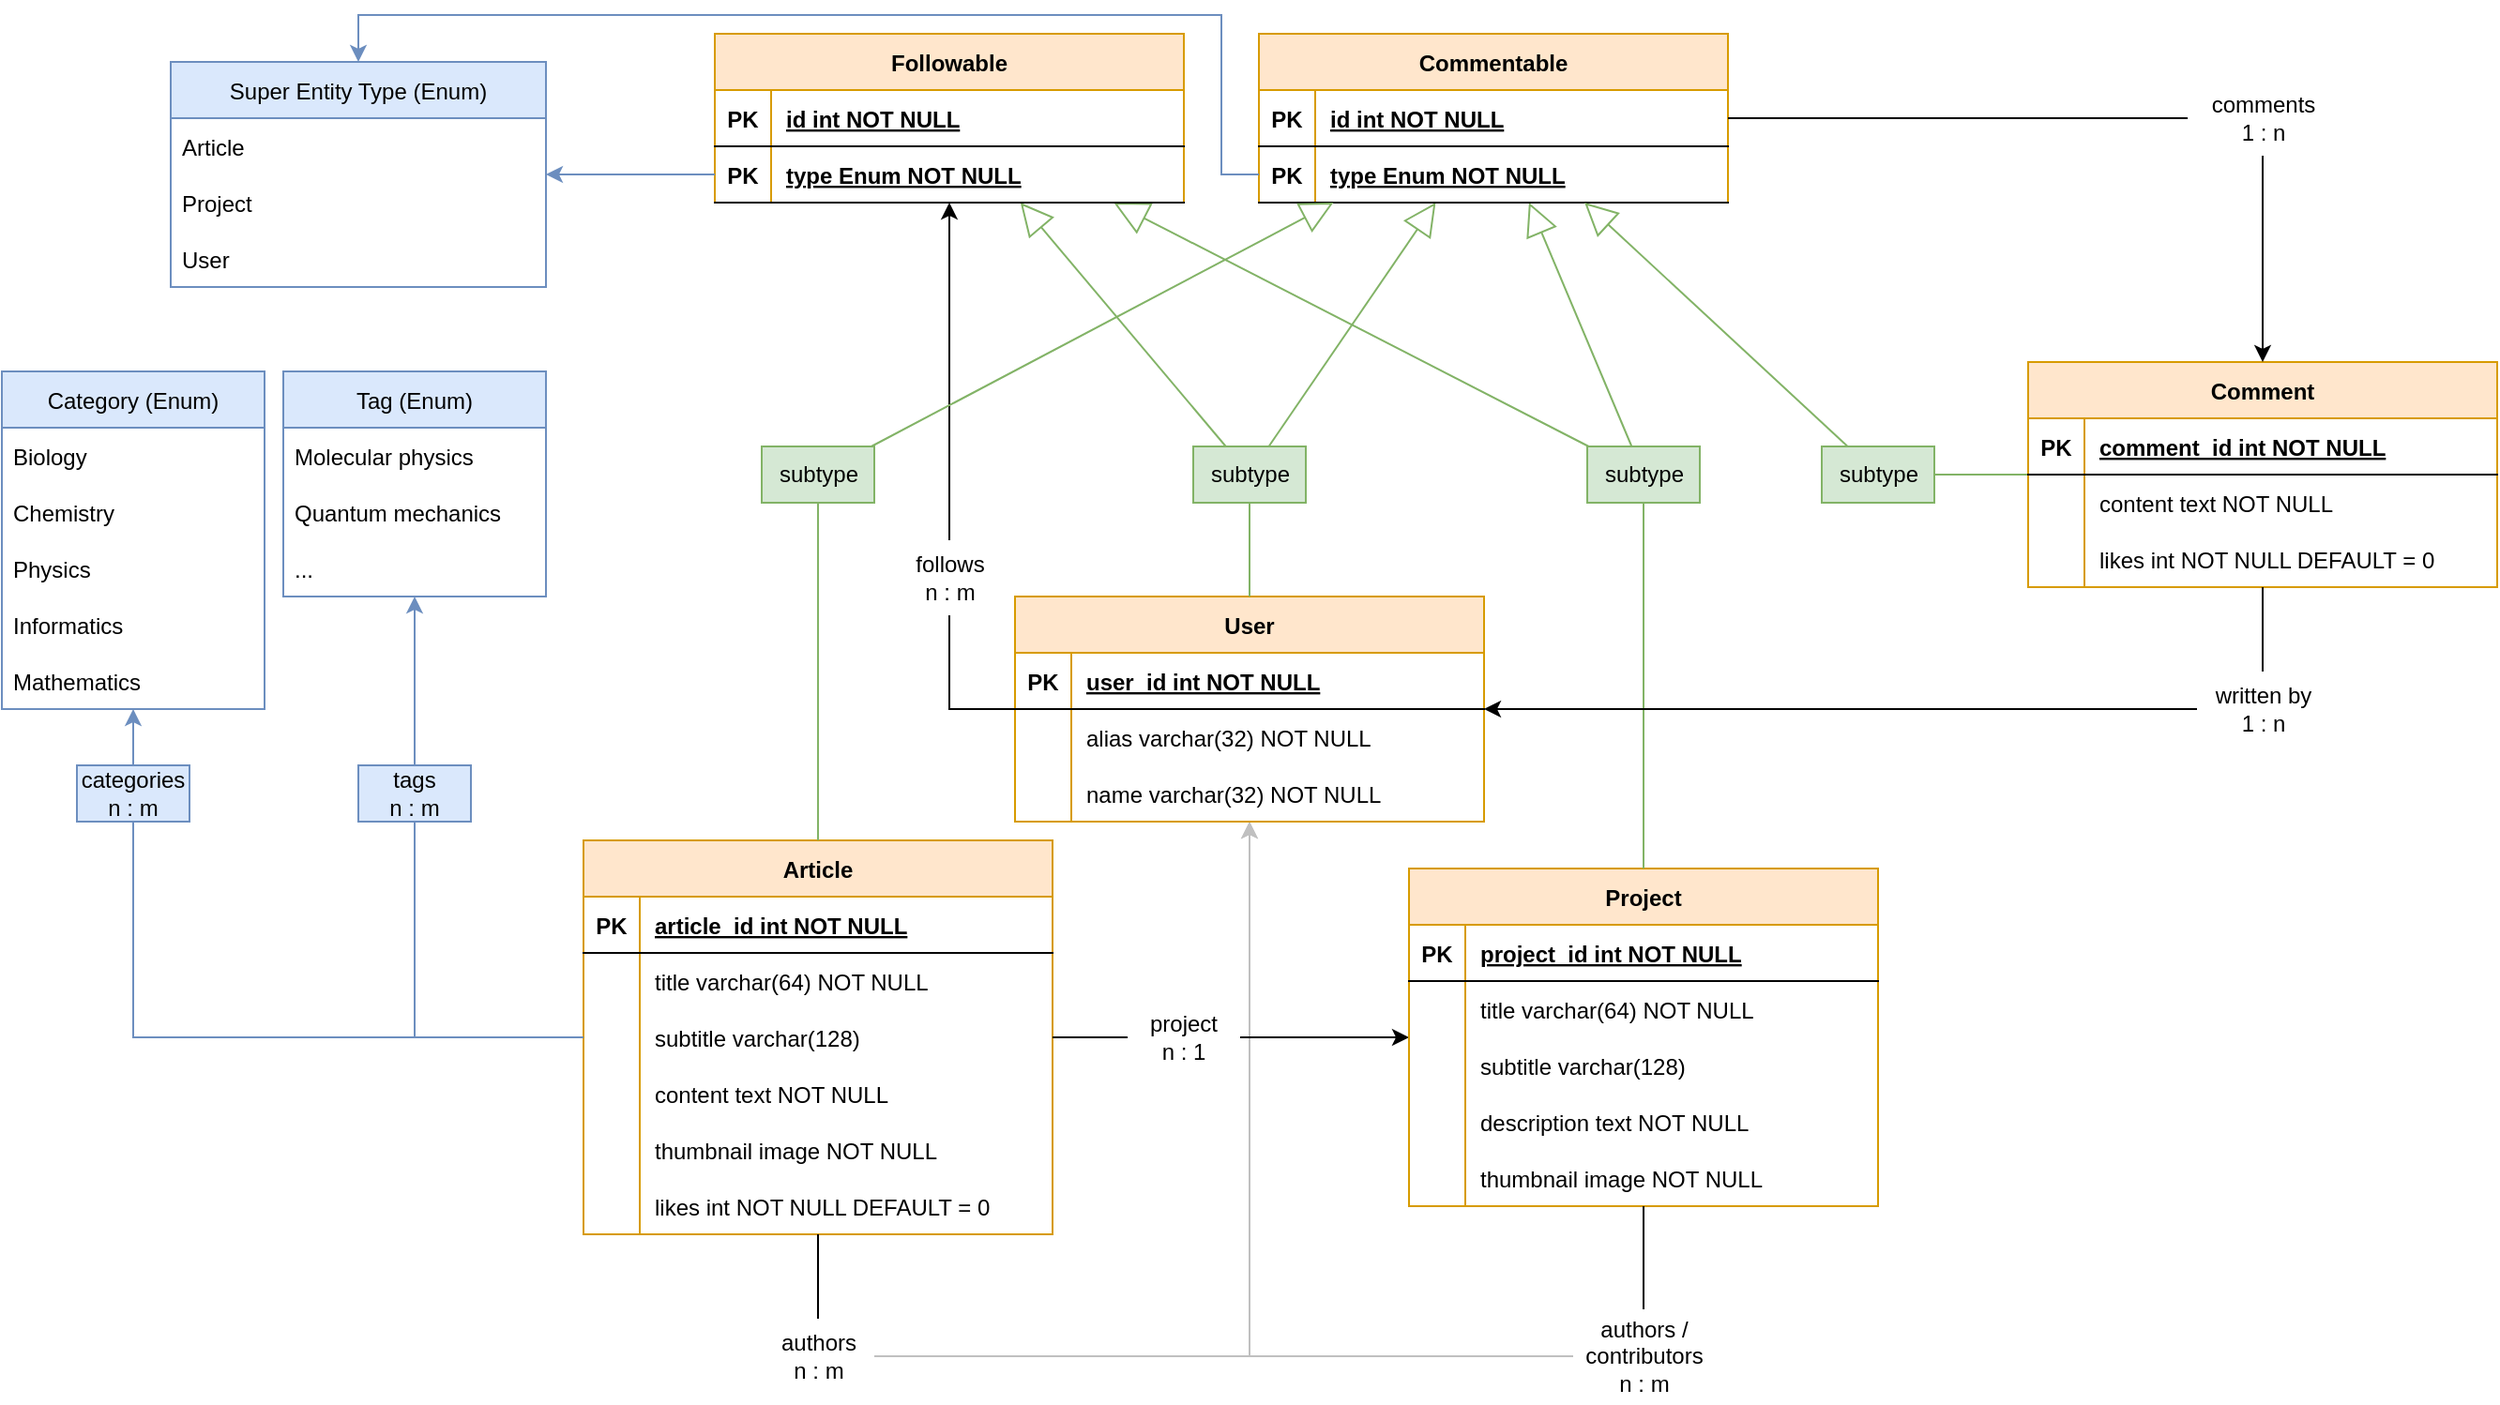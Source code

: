 <mxfile version="20.5.1" type="github">
  <diagram id="R2lEEEUBdFMjLlhIrx00" name="Page-1">
    <mxGraphModel dx="1221" dy="599" grid="1" gridSize="10" guides="1" tooltips="1" connect="1" arrows="1" fold="1" page="1" pageScale="1" pageWidth="1654" pageHeight="1169" math="0" shadow="0" extFonts="Permanent Marker^https://fonts.googleapis.com/css?family=Permanent+Marker">
      <root>
        <mxCell id="0" />
        <mxCell id="1" parent="0" />
        <mxCell id="8FNHzAye3LQpPJFX21VE-27" style="edgeStyle=orthogonalEdgeStyle;rounded=0;orthogonalLoop=1;jettySize=auto;html=1;startArrow=none;endArrow=classic;endFill=1;fillColor=#eeeeee;strokeColor=#C0C0C0;" parent="1" source="8FNHzAye3LQpPJFX21VE-28" target="C-vyLk0tnHw3VtMMgP7b-2" edge="1">
          <mxGeometry relative="1" as="geometry" />
        </mxCell>
        <mxCell id="8FNHzAye3LQpPJFX21VE-65" style="edgeStyle=orthogonalEdgeStyle;rounded=0;orthogonalLoop=1;jettySize=auto;html=1;endArrow=classic;endFill=1;startArrow=none;fillColor=#eeeeee;strokeColor=#C0C0C0;" parent="1" source="8FNHzAye3LQpPJFX21VE-66" target="C-vyLk0tnHw3VtMMgP7b-2" edge="1">
          <mxGeometry relative="1" as="geometry" />
        </mxCell>
        <mxCell id="FkjGuAT3kqm5FjQeIQnA-38" style="edgeStyle=orthogonalEdgeStyle;rounded=0;orthogonalLoop=1;jettySize=auto;html=1;endArrow=classic;endFill=1;endSize=6;startArrow=none;" edge="1" parent="1" source="FkjGuAT3kqm5FjQeIQnA-39" target="FkjGuAT3kqm5FjQeIQnA-25">
          <mxGeometry relative="1" as="geometry">
            <Array as="points" />
          </mxGeometry>
        </mxCell>
        <mxCell id="C-vyLk0tnHw3VtMMgP7b-2" value="User" style="shape=table;startSize=30;container=1;collapsible=1;childLayout=tableLayout;fixedRows=1;rowLines=0;fontStyle=1;align=center;resizeLast=1;fillColor=#ffe6cc;strokeColor=#d79b00;" parent="1" vertex="1">
          <mxGeometry x="630" y="320" width="250" height="120" as="geometry" />
        </mxCell>
        <mxCell id="C-vyLk0tnHw3VtMMgP7b-3" value="" style="shape=partialRectangle;collapsible=0;dropTarget=0;pointerEvents=0;fillColor=none;points=[[0,0.5],[1,0.5]];portConstraint=eastwest;top=0;left=0;right=0;bottom=1;" parent="C-vyLk0tnHw3VtMMgP7b-2" vertex="1">
          <mxGeometry y="30" width="250" height="30" as="geometry" />
        </mxCell>
        <mxCell id="C-vyLk0tnHw3VtMMgP7b-4" value="PK" style="shape=partialRectangle;overflow=hidden;connectable=0;fillColor=none;top=0;left=0;bottom=0;right=0;fontStyle=1;" parent="C-vyLk0tnHw3VtMMgP7b-3" vertex="1">
          <mxGeometry width="30" height="30" as="geometry">
            <mxRectangle width="30" height="30" as="alternateBounds" />
          </mxGeometry>
        </mxCell>
        <mxCell id="C-vyLk0tnHw3VtMMgP7b-5" value="user_id int NOT NULL " style="shape=partialRectangle;overflow=hidden;connectable=0;fillColor=none;top=0;left=0;bottom=0;right=0;align=left;spacingLeft=6;fontStyle=5;" parent="C-vyLk0tnHw3VtMMgP7b-3" vertex="1">
          <mxGeometry x="30" width="220" height="30" as="geometry">
            <mxRectangle width="220" height="30" as="alternateBounds" />
          </mxGeometry>
        </mxCell>
        <mxCell id="C-vyLk0tnHw3VtMMgP7b-6" value="" style="shape=partialRectangle;collapsible=0;dropTarget=0;pointerEvents=0;fillColor=none;points=[[0,0.5],[1,0.5]];portConstraint=eastwest;top=0;left=0;right=0;bottom=0;" parent="C-vyLk0tnHw3VtMMgP7b-2" vertex="1">
          <mxGeometry y="60" width="250" height="30" as="geometry" />
        </mxCell>
        <mxCell id="C-vyLk0tnHw3VtMMgP7b-7" value="" style="shape=partialRectangle;overflow=hidden;connectable=0;fillColor=none;top=0;left=0;bottom=0;right=0;" parent="C-vyLk0tnHw3VtMMgP7b-6" vertex="1">
          <mxGeometry width="30" height="30" as="geometry">
            <mxRectangle width="30" height="30" as="alternateBounds" />
          </mxGeometry>
        </mxCell>
        <mxCell id="C-vyLk0tnHw3VtMMgP7b-8" value="alias varchar(32) NOT NULL" style="shape=partialRectangle;overflow=hidden;connectable=0;fillColor=none;top=0;left=0;bottom=0;right=0;align=left;spacingLeft=6;" parent="C-vyLk0tnHw3VtMMgP7b-6" vertex="1">
          <mxGeometry x="30" width="220" height="30" as="geometry">
            <mxRectangle width="220" height="30" as="alternateBounds" />
          </mxGeometry>
        </mxCell>
        <mxCell id="C-vyLk0tnHw3VtMMgP7b-9" value="" style="shape=partialRectangle;collapsible=0;dropTarget=0;pointerEvents=0;fillColor=none;points=[[0,0.5],[1,0.5]];portConstraint=eastwest;top=0;left=0;right=0;bottom=0;" parent="C-vyLk0tnHw3VtMMgP7b-2" vertex="1">
          <mxGeometry y="90" width="250" height="30" as="geometry" />
        </mxCell>
        <mxCell id="C-vyLk0tnHw3VtMMgP7b-10" value="" style="shape=partialRectangle;overflow=hidden;connectable=0;fillColor=none;top=0;left=0;bottom=0;right=0;" parent="C-vyLk0tnHw3VtMMgP7b-9" vertex="1">
          <mxGeometry width="30" height="30" as="geometry">
            <mxRectangle width="30" height="30" as="alternateBounds" />
          </mxGeometry>
        </mxCell>
        <mxCell id="C-vyLk0tnHw3VtMMgP7b-11" value="name varchar(32) NOT NULL" style="shape=partialRectangle;overflow=hidden;connectable=0;fillColor=none;top=0;left=0;bottom=0;right=0;align=left;spacingLeft=6;" parent="C-vyLk0tnHw3VtMMgP7b-9" vertex="1">
          <mxGeometry x="30" width="220" height="30" as="geometry">
            <mxRectangle width="220" height="30" as="alternateBounds" />
          </mxGeometry>
        </mxCell>
        <mxCell id="8FNHzAye3LQpPJFX21VE-36" style="edgeStyle=orthogonalEdgeStyle;rounded=0;orthogonalLoop=1;jettySize=auto;html=1;endArrow=classic;endFill=1;startArrow=none;fillColor=#dae8fc;strokeColor=#6c8ebf;" parent="1" source="8FNHzAye3LQpPJFX21VE-37" target="8FNHzAye3LQpPJFX21VE-30" edge="1">
          <mxGeometry relative="1" as="geometry" />
        </mxCell>
        <mxCell id="8FNHzAye3LQpPJFX21VE-43" style="edgeStyle=orthogonalEdgeStyle;rounded=0;orthogonalLoop=1;jettySize=auto;html=1;endArrow=classic;endFill=1;startArrow=none;fillColor=#dae8fc;strokeColor=#6c8ebf;" parent="1" source="8FNHzAye3LQpPJFX21VE-44" target="8FNHzAye3LQpPJFX21VE-39" edge="1">
          <mxGeometry relative="1" as="geometry" />
        </mxCell>
        <mxCell id="8FNHzAye3LQpPJFX21VE-69" style="edgeStyle=orthogonalEdgeStyle;rounded=0;orthogonalLoop=1;jettySize=auto;html=1;endArrow=classic;endFill=1;startArrow=none;" parent="1" source="8FNHzAye3LQpPJFX21VE-70" target="8FNHzAye3LQpPJFX21VE-49" edge="1">
          <mxGeometry relative="1" as="geometry" />
        </mxCell>
        <mxCell id="8FNHzAye3LQpPJFX21VE-120" style="rounded=0;orthogonalLoop=1;jettySize=auto;html=1;endArrow=block;endFill=0;startArrow=none;endSize=15;fillColor=#d5e8d4;strokeColor=#82b366;" parent="1" source="FkjGuAT3kqm5FjQeIQnA-4" target="8FNHzAye3LQpPJFX21VE-101" edge="1">
          <mxGeometry relative="1" as="geometry" />
        </mxCell>
        <mxCell id="FkjGuAT3kqm5FjQeIQnA-1" style="edgeStyle=orthogonalEdgeStyle;rounded=0;orthogonalLoop=1;jettySize=auto;html=1;endArrow=none;endFill=0;fillColor=#dae8fc;strokeColor=#6c8ebf;" edge="1" parent="1" source="C-vyLk0tnHw3VtMMgP7b-23" target="8FNHzAye3LQpPJFX21VE-44">
          <mxGeometry relative="1" as="geometry" />
        </mxCell>
        <mxCell id="C-vyLk0tnHw3VtMMgP7b-23" value="Article" style="shape=table;startSize=30;container=1;collapsible=1;childLayout=tableLayout;fixedRows=1;rowLines=0;fontStyle=1;align=center;resizeLast=1;fillColor=#ffe6cc;strokeColor=#d79b00;" parent="1" vertex="1">
          <mxGeometry x="400" y="450" width="250" height="210" as="geometry" />
        </mxCell>
        <mxCell id="C-vyLk0tnHw3VtMMgP7b-24" value="" style="shape=partialRectangle;collapsible=0;dropTarget=0;pointerEvents=0;fillColor=none;points=[[0,0.5],[1,0.5]];portConstraint=eastwest;top=0;left=0;right=0;bottom=1;" parent="C-vyLk0tnHw3VtMMgP7b-23" vertex="1">
          <mxGeometry y="30" width="250" height="30" as="geometry" />
        </mxCell>
        <mxCell id="C-vyLk0tnHw3VtMMgP7b-25" value="PK" style="shape=partialRectangle;overflow=hidden;connectable=0;fillColor=none;top=0;left=0;bottom=0;right=0;fontStyle=1;" parent="C-vyLk0tnHw3VtMMgP7b-24" vertex="1">
          <mxGeometry width="30" height="30" as="geometry">
            <mxRectangle width="30" height="30" as="alternateBounds" />
          </mxGeometry>
        </mxCell>
        <mxCell id="C-vyLk0tnHw3VtMMgP7b-26" value="article_id int NOT NULL" style="shape=partialRectangle;overflow=hidden;connectable=0;fillColor=none;top=0;left=0;bottom=0;right=0;align=left;spacingLeft=6;fontStyle=5;" parent="C-vyLk0tnHw3VtMMgP7b-24" vertex="1">
          <mxGeometry x="30" width="220" height="30" as="geometry">
            <mxRectangle width="220" height="30" as="alternateBounds" />
          </mxGeometry>
        </mxCell>
        <mxCell id="C-vyLk0tnHw3VtMMgP7b-27" value="" style="shape=partialRectangle;collapsible=0;dropTarget=0;pointerEvents=0;fillColor=none;points=[[0,0.5],[1,0.5]];portConstraint=eastwest;top=0;left=0;right=0;bottom=0;" parent="C-vyLk0tnHw3VtMMgP7b-23" vertex="1">
          <mxGeometry y="60" width="250" height="30" as="geometry" />
        </mxCell>
        <mxCell id="C-vyLk0tnHw3VtMMgP7b-28" value="" style="shape=partialRectangle;overflow=hidden;connectable=0;fillColor=none;top=0;left=0;bottom=0;right=0;" parent="C-vyLk0tnHw3VtMMgP7b-27" vertex="1">
          <mxGeometry width="30" height="30" as="geometry">
            <mxRectangle width="30" height="30" as="alternateBounds" />
          </mxGeometry>
        </mxCell>
        <mxCell id="C-vyLk0tnHw3VtMMgP7b-29" value="title varchar(64) NOT NULL" style="shape=partialRectangle;overflow=hidden;connectable=0;fillColor=none;top=0;left=0;bottom=0;right=0;align=left;spacingLeft=6;" parent="C-vyLk0tnHw3VtMMgP7b-27" vertex="1">
          <mxGeometry x="30" width="220" height="30" as="geometry">
            <mxRectangle width="220" height="30" as="alternateBounds" />
          </mxGeometry>
        </mxCell>
        <mxCell id="8FNHzAye3LQpPJFX21VE-15" style="shape=partialRectangle;collapsible=0;dropTarget=0;pointerEvents=0;fillColor=none;points=[[0,0.5],[1,0.5]];portConstraint=eastwest;top=0;left=0;right=0;bottom=0;" parent="C-vyLk0tnHw3VtMMgP7b-23" vertex="1">
          <mxGeometry y="90" width="250" height="30" as="geometry" />
        </mxCell>
        <mxCell id="8FNHzAye3LQpPJFX21VE-16" style="shape=partialRectangle;overflow=hidden;connectable=0;fillColor=none;top=0;left=0;bottom=0;right=0;" parent="8FNHzAye3LQpPJFX21VE-15" vertex="1">
          <mxGeometry width="30" height="30" as="geometry">
            <mxRectangle width="30" height="30" as="alternateBounds" />
          </mxGeometry>
        </mxCell>
        <mxCell id="8FNHzAye3LQpPJFX21VE-17" value="subtitle varchar(128)" style="shape=partialRectangle;overflow=hidden;connectable=0;fillColor=none;top=0;left=0;bottom=0;right=0;align=left;spacingLeft=6;" parent="8FNHzAye3LQpPJFX21VE-15" vertex="1">
          <mxGeometry x="30" width="220" height="30" as="geometry">
            <mxRectangle width="220" height="30" as="alternateBounds" />
          </mxGeometry>
        </mxCell>
        <mxCell id="8FNHzAye3LQpPJFX21VE-18" style="shape=partialRectangle;collapsible=0;dropTarget=0;pointerEvents=0;fillColor=none;points=[[0,0.5],[1,0.5]];portConstraint=eastwest;top=0;left=0;right=0;bottom=0;" parent="C-vyLk0tnHw3VtMMgP7b-23" vertex="1">
          <mxGeometry y="120" width="250" height="30" as="geometry" />
        </mxCell>
        <mxCell id="8FNHzAye3LQpPJFX21VE-19" style="shape=partialRectangle;overflow=hidden;connectable=0;fillColor=none;top=0;left=0;bottom=0;right=0;" parent="8FNHzAye3LQpPJFX21VE-18" vertex="1">
          <mxGeometry width="30" height="30" as="geometry">
            <mxRectangle width="30" height="30" as="alternateBounds" />
          </mxGeometry>
        </mxCell>
        <mxCell id="8FNHzAye3LQpPJFX21VE-20" value="content text NOT NULL" style="shape=partialRectangle;overflow=hidden;connectable=0;fillColor=none;top=0;left=0;bottom=0;right=0;align=left;spacingLeft=6;" parent="8FNHzAye3LQpPJFX21VE-18" vertex="1">
          <mxGeometry x="30" width="220" height="30" as="geometry">
            <mxRectangle width="220" height="30" as="alternateBounds" />
          </mxGeometry>
        </mxCell>
        <mxCell id="8FNHzAye3LQpPJFX21VE-24" style="shape=partialRectangle;collapsible=0;dropTarget=0;pointerEvents=0;fillColor=none;points=[[0,0.5],[1,0.5]];portConstraint=eastwest;top=0;left=0;right=0;bottom=0;" parent="C-vyLk0tnHw3VtMMgP7b-23" vertex="1">
          <mxGeometry y="150" width="250" height="30" as="geometry" />
        </mxCell>
        <mxCell id="8FNHzAye3LQpPJFX21VE-25" style="shape=partialRectangle;overflow=hidden;connectable=0;fillColor=none;top=0;left=0;bottom=0;right=0;" parent="8FNHzAye3LQpPJFX21VE-24" vertex="1">
          <mxGeometry width="30" height="30" as="geometry">
            <mxRectangle width="30" height="30" as="alternateBounds" />
          </mxGeometry>
        </mxCell>
        <mxCell id="8FNHzAye3LQpPJFX21VE-26" value="thumbnail image NOT NULL" style="shape=partialRectangle;overflow=hidden;connectable=0;fillColor=none;top=0;left=0;bottom=0;right=0;align=left;spacingLeft=6;" parent="8FNHzAye3LQpPJFX21VE-24" vertex="1">
          <mxGeometry x="30" width="220" height="30" as="geometry">
            <mxRectangle width="220" height="30" as="alternateBounds" />
          </mxGeometry>
        </mxCell>
        <mxCell id="8FNHzAye3LQpPJFX21VE-93" style="shape=partialRectangle;collapsible=0;dropTarget=0;pointerEvents=0;fillColor=none;points=[[0,0.5],[1,0.5]];portConstraint=eastwest;top=0;left=0;right=0;bottom=0;" parent="C-vyLk0tnHw3VtMMgP7b-23" vertex="1">
          <mxGeometry y="180" width="250" height="30" as="geometry" />
        </mxCell>
        <mxCell id="8FNHzAye3LQpPJFX21VE-94" style="shape=partialRectangle;overflow=hidden;connectable=0;fillColor=none;top=0;left=0;bottom=0;right=0;" parent="8FNHzAye3LQpPJFX21VE-93" vertex="1">
          <mxGeometry width="30" height="30" as="geometry">
            <mxRectangle width="30" height="30" as="alternateBounds" />
          </mxGeometry>
        </mxCell>
        <mxCell id="8FNHzAye3LQpPJFX21VE-95" value="likes int NOT NULL DEFAULT = 0" style="shape=partialRectangle;overflow=hidden;connectable=0;fillColor=none;top=0;left=0;bottom=0;right=0;align=left;spacingLeft=6;" parent="8FNHzAye3LQpPJFX21VE-93" vertex="1">
          <mxGeometry x="30" width="220" height="30" as="geometry">
            <mxRectangle width="220" height="30" as="alternateBounds" />
          </mxGeometry>
        </mxCell>
        <mxCell id="8FNHzAye3LQpPJFX21VE-28" value="&lt;div&gt;authors&lt;br&gt;&lt;/div&gt;&lt;div&gt;n : m&lt;/div&gt;" style="text;html=1;align=center;verticalAlign=middle;resizable=0;points=[];autosize=1;strokeColor=none;fillColor=none;" parent="1" vertex="1">
          <mxGeometry x="495" y="705" width="60" height="40" as="geometry" />
        </mxCell>
        <mxCell id="8FNHzAye3LQpPJFX21VE-29" value="" style="edgeStyle=orthogonalEdgeStyle;rounded=0;orthogonalLoop=1;jettySize=auto;html=1;endArrow=none;" parent="1" source="C-vyLk0tnHw3VtMMgP7b-23" target="8FNHzAye3LQpPJFX21VE-28" edge="1">
          <mxGeometry relative="1" as="geometry">
            <mxPoint x="290" y="130" as="sourcePoint" />
            <mxPoint x="450" y="130" as="targetPoint" />
          </mxGeometry>
        </mxCell>
        <mxCell id="8FNHzAye3LQpPJFX21VE-30" value="Category (Enum)" style="swimlane;fontStyle=0;childLayout=stackLayout;horizontal=1;startSize=30;horizontalStack=0;resizeParent=1;resizeParentMax=0;resizeLast=0;collapsible=1;marginBottom=0;fillColor=#dae8fc;strokeColor=#6c8ebf;" parent="1" vertex="1">
          <mxGeometry x="90" y="200" width="140" height="180" as="geometry" />
        </mxCell>
        <mxCell id="8FNHzAye3LQpPJFX21VE-31" value="Biology" style="text;strokeColor=none;fillColor=none;align=left;verticalAlign=middle;spacingLeft=4;spacingRight=4;overflow=hidden;points=[[0,0.5],[1,0.5]];portConstraint=eastwest;rotatable=0;" parent="8FNHzAye3LQpPJFX21VE-30" vertex="1">
          <mxGeometry y="30" width="140" height="30" as="geometry" />
        </mxCell>
        <mxCell id="8FNHzAye3LQpPJFX21VE-32" value="Chemistry" style="text;strokeColor=none;fillColor=none;align=left;verticalAlign=middle;spacingLeft=4;spacingRight=4;overflow=hidden;points=[[0,0.5],[1,0.5]];portConstraint=eastwest;rotatable=0;" parent="8FNHzAye3LQpPJFX21VE-30" vertex="1">
          <mxGeometry y="60" width="140" height="30" as="geometry" />
        </mxCell>
        <mxCell id="8FNHzAye3LQpPJFX21VE-33" value="Physics" style="text;strokeColor=none;fillColor=none;align=left;verticalAlign=middle;spacingLeft=4;spacingRight=4;overflow=hidden;points=[[0,0.5],[1,0.5]];portConstraint=eastwest;rotatable=0;" parent="8FNHzAye3LQpPJFX21VE-30" vertex="1">
          <mxGeometry y="90" width="140" height="30" as="geometry" />
        </mxCell>
        <mxCell id="8FNHzAye3LQpPJFX21VE-34" value="Informatics" style="text;strokeColor=none;fillColor=none;align=left;verticalAlign=middle;spacingLeft=4;spacingRight=4;overflow=hidden;points=[[0,0.5],[1,0.5]];portConstraint=eastwest;rotatable=0;" parent="8FNHzAye3LQpPJFX21VE-30" vertex="1">
          <mxGeometry y="120" width="140" height="30" as="geometry" />
        </mxCell>
        <mxCell id="8FNHzAye3LQpPJFX21VE-35" value="Mathematics" style="text;strokeColor=none;fillColor=none;align=left;verticalAlign=middle;spacingLeft=4;spacingRight=4;overflow=hidden;points=[[0,0.5],[1,0.5]];portConstraint=eastwest;rotatable=0;" parent="8FNHzAye3LQpPJFX21VE-30" vertex="1">
          <mxGeometry y="150" width="140" height="30" as="geometry" />
        </mxCell>
        <mxCell id="8FNHzAye3LQpPJFX21VE-37" value="&lt;div&gt;categories&lt;/div&gt;&lt;div&gt;n : m&lt;br&gt;&lt;/div&gt;" style="text;html=1;strokeColor=#6c8ebf;fillColor=#dae8fc;align=center;verticalAlign=middle;whiteSpace=wrap;rounded=0;" parent="1" vertex="1">
          <mxGeometry x="130" y="410" width="60" height="30" as="geometry" />
        </mxCell>
        <mxCell id="8FNHzAye3LQpPJFX21VE-38" value="" style="edgeStyle=orthogonalEdgeStyle;rounded=0;orthogonalLoop=1;jettySize=auto;html=1;endArrow=none;endFill=1;fillColor=#dae8fc;strokeColor=#6c8ebf;" parent="1" source="C-vyLk0tnHw3VtMMgP7b-23" target="8FNHzAye3LQpPJFX21VE-37" edge="1">
          <mxGeometry relative="1" as="geometry">
            <mxPoint x="165.04" y="270" as="sourcePoint" />
            <mxPoint x="110" y="410" as="targetPoint" />
          </mxGeometry>
        </mxCell>
        <mxCell id="8FNHzAye3LQpPJFX21VE-39" value="Tag (Enum)" style="swimlane;fontStyle=0;childLayout=stackLayout;horizontal=1;startSize=30;horizontalStack=0;resizeParent=1;resizeParentMax=0;resizeLast=0;collapsible=1;marginBottom=0;fillColor=#dae8fc;strokeColor=#6c8ebf;" parent="1" vertex="1">
          <mxGeometry x="240" y="200" width="140" height="120" as="geometry" />
        </mxCell>
        <mxCell id="8FNHzAye3LQpPJFX21VE-40" value="Molecular physics" style="text;strokeColor=none;fillColor=none;align=left;verticalAlign=middle;spacingLeft=4;spacingRight=4;overflow=hidden;points=[[0,0.5],[1,0.5]];portConstraint=eastwest;rotatable=0;" parent="8FNHzAye3LQpPJFX21VE-39" vertex="1">
          <mxGeometry y="30" width="140" height="30" as="geometry" />
        </mxCell>
        <mxCell id="8FNHzAye3LQpPJFX21VE-41" value="Quantum mechanics" style="text;strokeColor=none;fillColor=none;align=left;verticalAlign=middle;spacingLeft=4;spacingRight=4;overflow=hidden;points=[[0,0.5],[1,0.5]];portConstraint=eastwest;rotatable=0;" parent="8FNHzAye3LQpPJFX21VE-39" vertex="1">
          <mxGeometry y="60" width="140" height="30" as="geometry" />
        </mxCell>
        <mxCell id="8FNHzAye3LQpPJFX21VE-42" value="..." style="text;strokeColor=none;fillColor=none;align=left;verticalAlign=middle;spacingLeft=4;spacingRight=4;overflow=hidden;points=[[0,0.5],[1,0.5]];portConstraint=eastwest;rotatable=0;" parent="8FNHzAye3LQpPJFX21VE-39" vertex="1">
          <mxGeometry y="90" width="140" height="30" as="geometry" />
        </mxCell>
        <mxCell id="8FNHzAye3LQpPJFX21VE-44" value="&lt;div&gt;tags&lt;/div&gt;&lt;div&gt;n : m&lt;br&gt;&lt;/div&gt;" style="text;html=1;strokeColor=#6c8ebf;fillColor=#dae8fc;align=center;verticalAlign=middle;whiteSpace=wrap;rounded=0;" parent="1" vertex="1">
          <mxGeometry x="280" y="410" width="60" height="30" as="geometry" />
        </mxCell>
        <mxCell id="8FNHzAye3LQpPJFX21VE-121" style="rounded=0;orthogonalLoop=1;jettySize=auto;html=1;endArrow=block;endFill=0;startArrow=none;endSize=15;fillColor=#d5e8d4;strokeColor=#82b366;" parent="1" source="8FNHzAye3LQpPJFX21VE-123" target="8FNHzAye3LQpPJFX21VE-101" edge="1">
          <mxGeometry relative="1" as="geometry" />
        </mxCell>
        <mxCell id="8FNHzAye3LQpPJFX21VE-49" value="Project" style="shape=table;startSize=30;container=1;collapsible=1;childLayout=tableLayout;fixedRows=1;rowLines=0;fontStyle=1;align=center;resizeLast=1;fillColor=#ffe6cc;strokeColor=#d79b00;" parent="1" vertex="1">
          <mxGeometry x="840" y="465" width="250" height="180" as="geometry" />
        </mxCell>
        <mxCell id="8FNHzAye3LQpPJFX21VE-50" value="" style="shape=partialRectangle;collapsible=0;dropTarget=0;pointerEvents=0;fillColor=none;points=[[0,0.5],[1,0.5]];portConstraint=eastwest;top=0;left=0;right=0;bottom=1;" parent="8FNHzAye3LQpPJFX21VE-49" vertex="1">
          <mxGeometry y="30" width="250" height="30" as="geometry" />
        </mxCell>
        <mxCell id="8FNHzAye3LQpPJFX21VE-51" value="PK" style="shape=partialRectangle;overflow=hidden;connectable=0;fillColor=none;top=0;left=0;bottom=0;right=0;fontStyle=1;" parent="8FNHzAye3LQpPJFX21VE-50" vertex="1">
          <mxGeometry width="30" height="30" as="geometry">
            <mxRectangle width="30" height="30" as="alternateBounds" />
          </mxGeometry>
        </mxCell>
        <mxCell id="8FNHzAye3LQpPJFX21VE-52" value="project_id int NOT NULL" style="shape=partialRectangle;overflow=hidden;connectable=0;fillColor=none;top=0;left=0;bottom=0;right=0;align=left;spacingLeft=6;fontStyle=5;" parent="8FNHzAye3LQpPJFX21VE-50" vertex="1">
          <mxGeometry x="30" width="220" height="30" as="geometry">
            <mxRectangle width="220" height="30" as="alternateBounds" />
          </mxGeometry>
        </mxCell>
        <mxCell id="8FNHzAye3LQpPJFX21VE-53" value="" style="shape=partialRectangle;collapsible=0;dropTarget=0;pointerEvents=0;fillColor=none;points=[[0,0.5],[1,0.5]];portConstraint=eastwest;top=0;left=0;right=0;bottom=0;" parent="8FNHzAye3LQpPJFX21VE-49" vertex="1">
          <mxGeometry y="60" width="250" height="30" as="geometry" />
        </mxCell>
        <mxCell id="8FNHzAye3LQpPJFX21VE-54" value="" style="shape=partialRectangle;overflow=hidden;connectable=0;fillColor=none;top=0;left=0;bottom=0;right=0;" parent="8FNHzAye3LQpPJFX21VE-53" vertex="1">
          <mxGeometry width="30" height="30" as="geometry">
            <mxRectangle width="30" height="30" as="alternateBounds" />
          </mxGeometry>
        </mxCell>
        <mxCell id="8FNHzAye3LQpPJFX21VE-55" value="title varchar(64) NOT NULL" style="shape=partialRectangle;overflow=hidden;connectable=0;fillColor=none;top=0;left=0;bottom=0;right=0;align=left;spacingLeft=6;" parent="8FNHzAye3LQpPJFX21VE-53" vertex="1">
          <mxGeometry x="30" width="220" height="30" as="geometry">
            <mxRectangle width="220" height="30" as="alternateBounds" />
          </mxGeometry>
        </mxCell>
        <mxCell id="8FNHzAye3LQpPJFX21VE-56" style="shape=partialRectangle;collapsible=0;dropTarget=0;pointerEvents=0;fillColor=none;points=[[0,0.5],[1,0.5]];portConstraint=eastwest;top=0;left=0;right=0;bottom=0;" parent="8FNHzAye3LQpPJFX21VE-49" vertex="1">
          <mxGeometry y="90" width="250" height="30" as="geometry" />
        </mxCell>
        <mxCell id="8FNHzAye3LQpPJFX21VE-57" style="shape=partialRectangle;overflow=hidden;connectable=0;fillColor=none;top=0;left=0;bottom=0;right=0;" parent="8FNHzAye3LQpPJFX21VE-56" vertex="1">
          <mxGeometry width="30" height="30" as="geometry">
            <mxRectangle width="30" height="30" as="alternateBounds" />
          </mxGeometry>
        </mxCell>
        <mxCell id="8FNHzAye3LQpPJFX21VE-58" value="subtitle varchar(128)" style="shape=partialRectangle;overflow=hidden;connectable=0;fillColor=none;top=0;left=0;bottom=0;right=0;align=left;spacingLeft=6;" parent="8FNHzAye3LQpPJFX21VE-56" vertex="1">
          <mxGeometry x="30" width="220" height="30" as="geometry">
            <mxRectangle width="220" height="30" as="alternateBounds" />
          </mxGeometry>
        </mxCell>
        <mxCell id="8FNHzAye3LQpPJFX21VE-59" style="shape=partialRectangle;collapsible=0;dropTarget=0;pointerEvents=0;fillColor=none;points=[[0,0.5],[1,0.5]];portConstraint=eastwest;top=0;left=0;right=0;bottom=0;" parent="8FNHzAye3LQpPJFX21VE-49" vertex="1">
          <mxGeometry y="120" width="250" height="30" as="geometry" />
        </mxCell>
        <mxCell id="8FNHzAye3LQpPJFX21VE-60" style="shape=partialRectangle;overflow=hidden;connectable=0;fillColor=none;top=0;left=0;bottom=0;right=0;" parent="8FNHzAye3LQpPJFX21VE-59" vertex="1">
          <mxGeometry width="30" height="30" as="geometry">
            <mxRectangle width="30" height="30" as="alternateBounds" />
          </mxGeometry>
        </mxCell>
        <mxCell id="8FNHzAye3LQpPJFX21VE-61" value="description text NOT NULL" style="shape=partialRectangle;overflow=hidden;connectable=0;fillColor=none;top=0;left=0;bottom=0;right=0;align=left;spacingLeft=6;" parent="8FNHzAye3LQpPJFX21VE-59" vertex="1">
          <mxGeometry x="30" width="220" height="30" as="geometry">
            <mxRectangle width="220" height="30" as="alternateBounds" />
          </mxGeometry>
        </mxCell>
        <mxCell id="8FNHzAye3LQpPJFX21VE-62" style="shape=partialRectangle;collapsible=0;dropTarget=0;pointerEvents=0;fillColor=none;points=[[0,0.5],[1,0.5]];portConstraint=eastwest;top=0;left=0;right=0;bottom=0;" parent="8FNHzAye3LQpPJFX21VE-49" vertex="1">
          <mxGeometry y="150" width="250" height="30" as="geometry" />
        </mxCell>
        <mxCell id="8FNHzAye3LQpPJFX21VE-63" style="shape=partialRectangle;overflow=hidden;connectable=0;fillColor=none;top=0;left=0;bottom=0;right=0;" parent="8FNHzAye3LQpPJFX21VE-62" vertex="1">
          <mxGeometry width="30" height="30" as="geometry">
            <mxRectangle width="30" height="30" as="alternateBounds" />
          </mxGeometry>
        </mxCell>
        <mxCell id="8FNHzAye3LQpPJFX21VE-64" value="thumbnail image NOT NULL" style="shape=partialRectangle;overflow=hidden;connectable=0;fillColor=none;top=0;left=0;bottom=0;right=0;align=left;spacingLeft=6;" parent="8FNHzAye3LQpPJFX21VE-62" vertex="1">
          <mxGeometry x="30" width="220" height="30" as="geometry">
            <mxRectangle width="220" height="30" as="alternateBounds" />
          </mxGeometry>
        </mxCell>
        <mxCell id="8FNHzAye3LQpPJFX21VE-66" value="&lt;div&gt;authors / contributors&lt;/div&gt;&lt;div&gt;n : m&lt;br&gt;&lt;/div&gt;" style="text;html=1;strokeColor=none;fillColor=none;align=center;verticalAlign=middle;whiteSpace=wrap;rounded=0;" parent="1" vertex="1">
          <mxGeometry x="927.5" y="700" width="75" height="50" as="geometry" />
        </mxCell>
        <mxCell id="8FNHzAye3LQpPJFX21VE-67" value="" style="edgeStyle=orthogonalEdgeStyle;rounded=0;orthogonalLoop=1;jettySize=auto;html=1;endArrow=none;endFill=1;" parent="1" source="8FNHzAye3LQpPJFX21VE-49" target="8FNHzAye3LQpPJFX21VE-66" edge="1">
          <mxGeometry relative="1" as="geometry">
            <mxPoint x="1020" y="470" as="sourcePoint" />
            <mxPoint x="1190" y="560" as="targetPoint" />
          </mxGeometry>
        </mxCell>
        <mxCell id="8FNHzAye3LQpPJFX21VE-73" value="" style="edgeStyle=orthogonalEdgeStyle;rounded=0;orthogonalLoop=1;jettySize=auto;html=1;endArrow=none;endFill=1;" parent="1" source="C-vyLk0tnHw3VtMMgP7b-23" target="8FNHzAye3LQpPJFX21VE-70" edge="1">
          <mxGeometry relative="1" as="geometry">
            <mxPoint x="165" y="490" as="sourcePoint" />
            <mxPoint x="395" y="400" as="targetPoint" />
          </mxGeometry>
        </mxCell>
        <mxCell id="FkjGuAT3kqm5FjQeIQnA-36" style="edgeStyle=orthogonalEdgeStyle;rounded=0;orthogonalLoop=1;jettySize=auto;html=1;strokeColor=#82b366;endArrow=none;endFill=0;endSize=6;fillColor=#d5e8d4;" edge="1" parent="1" source="8FNHzAye3LQpPJFX21VE-74" target="FkjGuAT3kqm5FjQeIQnA-35">
          <mxGeometry relative="1" as="geometry" />
        </mxCell>
        <mxCell id="8FNHzAye3LQpPJFX21VE-74" value="Comment" style="shape=table;startSize=30;container=1;collapsible=1;childLayout=tableLayout;fixedRows=1;rowLines=0;fontStyle=1;align=center;resizeLast=1;fillColor=#ffe6cc;strokeColor=#d79b00;" parent="1" vertex="1">
          <mxGeometry x="1170" y="195" width="250" height="120" as="geometry" />
        </mxCell>
        <mxCell id="8FNHzAye3LQpPJFX21VE-75" value="" style="shape=partialRectangle;collapsible=0;dropTarget=0;pointerEvents=0;fillColor=none;points=[[0,0.5],[1,0.5]];portConstraint=eastwest;top=0;left=0;right=0;bottom=1;" parent="8FNHzAye3LQpPJFX21VE-74" vertex="1">
          <mxGeometry y="30" width="250" height="30" as="geometry" />
        </mxCell>
        <mxCell id="8FNHzAye3LQpPJFX21VE-76" value="PK" style="shape=partialRectangle;overflow=hidden;connectable=0;fillColor=none;top=0;left=0;bottom=0;right=0;fontStyle=1;" parent="8FNHzAye3LQpPJFX21VE-75" vertex="1">
          <mxGeometry width="30" height="30" as="geometry">
            <mxRectangle width="30" height="30" as="alternateBounds" />
          </mxGeometry>
        </mxCell>
        <mxCell id="8FNHzAye3LQpPJFX21VE-77" value="comment_id int NOT NULL" style="shape=partialRectangle;overflow=hidden;connectable=0;fillColor=none;top=0;left=0;bottom=0;right=0;align=left;spacingLeft=6;fontStyle=5;" parent="8FNHzAye3LQpPJFX21VE-75" vertex="1">
          <mxGeometry x="30" width="220" height="30" as="geometry">
            <mxRectangle width="220" height="30" as="alternateBounds" />
          </mxGeometry>
        </mxCell>
        <mxCell id="8FNHzAye3LQpPJFX21VE-84" style="shape=partialRectangle;collapsible=0;dropTarget=0;pointerEvents=0;fillColor=none;points=[[0,0.5],[1,0.5]];portConstraint=eastwest;top=0;left=0;right=0;bottom=0;" parent="8FNHzAye3LQpPJFX21VE-74" vertex="1">
          <mxGeometry y="60" width="250" height="30" as="geometry" />
        </mxCell>
        <mxCell id="8FNHzAye3LQpPJFX21VE-85" style="shape=partialRectangle;overflow=hidden;connectable=0;fillColor=none;top=0;left=0;bottom=0;right=0;" parent="8FNHzAye3LQpPJFX21VE-84" vertex="1">
          <mxGeometry width="30" height="30" as="geometry">
            <mxRectangle width="30" height="30" as="alternateBounds" />
          </mxGeometry>
        </mxCell>
        <mxCell id="8FNHzAye3LQpPJFX21VE-86" value="content text NOT NULL" style="shape=partialRectangle;overflow=hidden;connectable=0;fillColor=none;top=0;left=0;bottom=0;right=0;align=left;spacingLeft=6;" parent="8FNHzAye3LQpPJFX21VE-84" vertex="1">
          <mxGeometry x="30" width="220" height="30" as="geometry">
            <mxRectangle width="220" height="30" as="alternateBounds" />
          </mxGeometry>
        </mxCell>
        <mxCell id="8FNHzAye3LQpPJFX21VE-90" style="shape=partialRectangle;collapsible=0;dropTarget=0;pointerEvents=0;fillColor=none;points=[[0,0.5],[1,0.5]];portConstraint=eastwest;top=0;left=0;right=0;bottom=0;" parent="8FNHzAye3LQpPJFX21VE-74" vertex="1">
          <mxGeometry y="90" width="250" height="30" as="geometry" />
        </mxCell>
        <mxCell id="8FNHzAye3LQpPJFX21VE-91" style="shape=partialRectangle;overflow=hidden;connectable=0;fillColor=none;top=0;left=0;bottom=0;right=0;" parent="8FNHzAye3LQpPJFX21VE-90" vertex="1">
          <mxGeometry width="30" height="30" as="geometry">
            <mxRectangle width="30" height="30" as="alternateBounds" />
          </mxGeometry>
        </mxCell>
        <mxCell id="8FNHzAye3LQpPJFX21VE-92" value="likes int NOT NULL DEFAULT = 0" style="shape=partialRectangle;overflow=hidden;connectable=0;fillColor=none;top=0;left=0;bottom=0;right=0;align=left;spacingLeft=6;" parent="8FNHzAye3LQpPJFX21VE-90" vertex="1">
          <mxGeometry x="30" width="220" height="30" as="geometry">
            <mxRectangle width="220" height="30" as="alternateBounds" />
          </mxGeometry>
        </mxCell>
        <mxCell id="8FNHzAye3LQpPJFX21VE-134" style="edgeStyle=orthogonalEdgeStyle;rounded=0;orthogonalLoop=1;jettySize=auto;html=1;endArrow=classic;endFill=1;startArrow=none;" parent="1" source="8FNHzAye3LQpPJFX21VE-135" target="8FNHzAye3LQpPJFX21VE-74" edge="1">
          <mxGeometry relative="1" as="geometry" />
        </mxCell>
        <mxCell id="8FNHzAye3LQpPJFX21VE-101" value="Commentable" style="shape=table;startSize=30;container=1;collapsible=1;childLayout=tableLayout;fixedRows=1;rowLines=0;fontStyle=1;align=center;resizeLast=1;fillColor=#ffe6cc;strokeColor=#d79b00;" parent="1" vertex="1">
          <mxGeometry x="760" y="20" width="250" height="90" as="geometry" />
        </mxCell>
        <mxCell id="8FNHzAye3LQpPJFX21VE-102" value="" style="shape=partialRectangle;collapsible=0;dropTarget=0;pointerEvents=0;fillColor=none;points=[[0,0.5],[1,0.5]];portConstraint=eastwest;top=0;left=0;right=0;bottom=1;" parent="8FNHzAye3LQpPJFX21VE-101" vertex="1">
          <mxGeometry y="30" width="250" height="30" as="geometry" />
        </mxCell>
        <mxCell id="8FNHzAye3LQpPJFX21VE-103" value="PK" style="shape=partialRectangle;overflow=hidden;connectable=0;fillColor=none;top=0;left=0;bottom=0;right=0;fontStyle=1;" parent="8FNHzAye3LQpPJFX21VE-102" vertex="1">
          <mxGeometry width="30" height="30" as="geometry">
            <mxRectangle width="30" height="30" as="alternateBounds" />
          </mxGeometry>
        </mxCell>
        <mxCell id="8FNHzAye3LQpPJFX21VE-104" value="id int NOT NULL" style="shape=partialRectangle;overflow=hidden;connectable=0;fillColor=none;top=0;left=0;bottom=0;right=0;align=left;spacingLeft=6;fontStyle=5;" parent="8FNHzAye3LQpPJFX21VE-102" vertex="1">
          <mxGeometry x="30" width="220" height="30" as="geometry">
            <mxRectangle width="220" height="30" as="alternateBounds" />
          </mxGeometry>
        </mxCell>
        <mxCell id="8FNHzAye3LQpPJFX21VE-117" style="shape=partialRectangle;collapsible=0;dropTarget=0;pointerEvents=0;fillColor=none;points=[[0,0.5],[1,0.5]];portConstraint=eastwest;top=0;left=0;right=0;bottom=1;" parent="8FNHzAye3LQpPJFX21VE-101" vertex="1">
          <mxGeometry y="60" width="250" height="30" as="geometry" />
        </mxCell>
        <mxCell id="8FNHzAye3LQpPJFX21VE-118" value="PK" style="shape=partialRectangle;overflow=hidden;connectable=0;fillColor=none;top=0;left=0;bottom=0;right=0;fontStyle=1;" parent="8FNHzAye3LQpPJFX21VE-117" vertex="1">
          <mxGeometry width="30" height="30" as="geometry">
            <mxRectangle width="30" height="30" as="alternateBounds" />
          </mxGeometry>
        </mxCell>
        <mxCell id="8FNHzAye3LQpPJFX21VE-119" value="type Enum NOT NULL" style="shape=partialRectangle;overflow=hidden;connectable=0;fillColor=none;top=0;left=0;bottom=0;right=0;align=left;spacingLeft=6;fontStyle=5;" parent="8FNHzAye3LQpPJFX21VE-117" vertex="1">
          <mxGeometry x="30" width="220" height="30" as="geometry">
            <mxRectangle width="220" height="30" as="alternateBounds" />
          </mxGeometry>
        </mxCell>
        <mxCell id="FkjGuAT3kqm5FjQeIQnA-33" style="rounded=0;orthogonalLoop=1;jettySize=auto;html=1;strokeColor=#82b366;endArrow=block;endFill=0;endSize=16;fillColor=#d5e8d4;" edge="1" parent="1" source="8FNHzAye3LQpPJFX21VE-123" target="FkjGuAT3kqm5FjQeIQnA-25">
          <mxGeometry relative="1" as="geometry" />
        </mxCell>
        <mxCell id="8FNHzAye3LQpPJFX21VE-123" value="subtype" style="text;html=1;align=center;verticalAlign=middle;resizable=0;points=[];autosize=1;strokeColor=#82b366;fillColor=#d5e8d4;" parent="1" vertex="1">
          <mxGeometry x="935" y="240" width="60" height="30" as="geometry" />
        </mxCell>
        <mxCell id="8FNHzAye3LQpPJFX21VE-124" value="" style="edgeStyle=orthogonalEdgeStyle;rounded=0;orthogonalLoop=1;jettySize=auto;html=1;endArrow=none;endFill=0;fillColor=#d5e8d4;strokeColor=#82b366;" parent="1" source="8FNHzAye3LQpPJFX21VE-49" target="8FNHzAye3LQpPJFX21VE-123" edge="1">
          <mxGeometry relative="1" as="geometry">
            <mxPoint x="965" y="240" as="sourcePoint" />
            <mxPoint x="755" y="110" as="targetPoint" />
          </mxGeometry>
        </mxCell>
        <mxCell id="FkjGuAT3kqm5FjQeIQnA-32" style="rounded=0;orthogonalLoop=1;jettySize=auto;html=1;strokeColor=#82b366;endArrow=block;endFill=0;endSize=15;fillColor=#d5e8d4;" edge="1" parent="1" source="FkjGuAT3kqm5FjQeIQnA-4" target="FkjGuAT3kqm5FjQeIQnA-25">
          <mxGeometry relative="1" as="geometry" />
        </mxCell>
        <mxCell id="8FNHzAye3LQpPJFX21VE-122" value="subtype" style="text;html=1;align=center;verticalAlign=middle;resizable=0;points=[];autosize=1;strokeColor=#82b366;fillColor=#d5e8d4;" parent="1" vertex="1">
          <mxGeometry x="495" y="240" width="60" height="30" as="geometry" />
        </mxCell>
        <mxCell id="8FNHzAye3LQpPJFX21VE-125" value="" style="edgeStyle=orthogonalEdgeStyle;rounded=0;orthogonalLoop=1;jettySize=auto;html=1;endArrow=none;endFill=0;fillColor=#d5e8d4;strokeColor=#82b366;" parent="1" source="C-vyLk0tnHw3VtMMgP7b-23" target="8FNHzAye3LQpPJFX21VE-122" edge="1">
          <mxGeometry relative="1" as="geometry">
            <mxPoint x="525" y="240" as="sourcePoint" />
            <mxPoint x="755" y="110" as="targetPoint" />
          </mxGeometry>
        </mxCell>
        <mxCell id="8FNHzAye3LQpPJFX21VE-126" value="Super Entity Type (Enum)" style="swimlane;fontStyle=0;childLayout=stackLayout;horizontal=1;startSize=30;horizontalStack=0;resizeParent=1;resizeParentMax=0;resizeLast=0;collapsible=1;marginBottom=0;fillColor=#dae8fc;strokeColor=#6c8ebf;" parent="1" vertex="1">
          <mxGeometry x="180" y="35" width="200" height="120" as="geometry" />
        </mxCell>
        <mxCell id="8FNHzAye3LQpPJFX21VE-127" value="Article" style="text;strokeColor=none;fillColor=none;align=left;verticalAlign=middle;spacingLeft=4;spacingRight=4;overflow=hidden;points=[[0,0.5],[1,0.5]];portConstraint=eastwest;rotatable=0;" parent="8FNHzAye3LQpPJFX21VE-126" vertex="1">
          <mxGeometry y="30" width="200" height="30" as="geometry" />
        </mxCell>
        <mxCell id="8FNHzAye3LQpPJFX21VE-128" value="Project" style="text;strokeColor=none;fillColor=none;align=left;verticalAlign=middle;spacingLeft=4;spacingRight=4;overflow=hidden;points=[[0,0.5],[1,0.5]];portConstraint=eastwest;rotatable=0;" parent="8FNHzAye3LQpPJFX21VE-126" vertex="1">
          <mxGeometry y="60" width="200" height="30" as="geometry" />
        </mxCell>
        <mxCell id="FkjGuAT3kqm5FjQeIQnA-7" value="User" style="text;strokeColor=none;fillColor=none;align=left;verticalAlign=middle;spacingLeft=4;spacingRight=4;overflow=hidden;points=[[0,0.5],[1,0.5]];portConstraint=eastwest;rotatable=0;" vertex="1" parent="8FNHzAye3LQpPJFX21VE-126">
          <mxGeometry y="90" width="200" height="30" as="geometry" />
        </mxCell>
        <mxCell id="8FNHzAye3LQpPJFX21VE-132" style="edgeStyle=orthogonalEdgeStyle;rounded=0;orthogonalLoop=1;jettySize=auto;html=1;endArrow=classic;endFill=1;fillColor=#dae8fc;strokeColor=#6c8ebf;" parent="1" source="8FNHzAye3LQpPJFX21VE-117" target="8FNHzAye3LQpPJFX21VE-126" edge="1">
          <mxGeometry relative="1" as="geometry">
            <Array as="points">
              <mxPoint x="740" y="95" />
              <mxPoint x="740" y="10" />
              <mxPoint x="280" y="10" />
            </Array>
          </mxGeometry>
        </mxCell>
        <mxCell id="8FNHzAye3LQpPJFX21VE-135" value="&lt;div&gt;comments&lt;/div&gt;&lt;div&gt;1 : n&lt;br&gt;&lt;/div&gt;" style="text;html=1;align=center;verticalAlign=middle;resizable=0;points=[];autosize=1;strokeColor=none;fillColor=none;" parent="1" vertex="1">
          <mxGeometry x="1255" y="45" width="80" height="40" as="geometry" />
        </mxCell>
        <mxCell id="8FNHzAye3LQpPJFX21VE-136" value="" style="edgeStyle=orthogonalEdgeStyle;rounded=0;orthogonalLoop=1;jettySize=auto;html=1;endArrow=none;endFill=1;" parent="1" source="8FNHzAye3LQpPJFX21VE-101" target="8FNHzAye3LQpPJFX21VE-135" edge="1">
          <mxGeometry relative="1" as="geometry">
            <mxPoint x="880" y="65" as="sourcePoint" />
            <mxPoint x="1150" y="80" as="targetPoint" />
          </mxGeometry>
        </mxCell>
        <mxCell id="8FNHzAye3LQpPJFX21VE-159" value="&lt;div&gt;written by&lt;/div&gt;&lt;div&gt;1 : n&lt;br&gt;&lt;/div&gt;" style="text;html=1;align=center;verticalAlign=middle;resizable=0;points=[];autosize=1;strokeColor=none;fillColor=none;" parent="1" vertex="1">
          <mxGeometry x="1260" y="360" width="70" height="40" as="geometry" />
        </mxCell>
        <mxCell id="8FNHzAye3LQpPJFX21VE-160" value="" style="edgeStyle=orthogonalEdgeStyle;rounded=0;orthogonalLoop=1;jettySize=auto;html=1;endArrow=none;endFill=1;elbow=vertical;" parent="1" source="8FNHzAye3LQpPJFX21VE-74" target="8FNHzAye3LQpPJFX21VE-159" edge="1">
          <mxGeometry relative="1" as="geometry">
            <mxPoint x="1290" y="345" as="sourcePoint" />
            <mxPoint x="875" y="580" as="targetPoint" />
          </mxGeometry>
        </mxCell>
        <mxCell id="FkjGuAT3kqm5FjQeIQnA-5" value="" style="edgeStyle=orthogonalEdgeStyle;rounded=0;orthogonalLoop=1;jettySize=auto;html=1;endArrow=none;endFill=0;endSize=15;fillColor=#d5e8d4;strokeColor=#82b366;" edge="1" parent="1" source="C-vyLk0tnHw3VtMMgP7b-2" target="FkjGuAT3kqm5FjQeIQnA-4">
          <mxGeometry relative="1" as="geometry">
            <mxPoint x="755" y="270" as="sourcePoint" />
            <mxPoint x="755" y="110" as="targetPoint" />
          </mxGeometry>
        </mxCell>
        <mxCell id="8FNHzAye3LQpPJFX21VE-70" value="&lt;div&gt;project&lt;/div&gt;&lt;div&gt;n : 1&lt;br&gt;&lt;/div&gt;" style="text;html=1;align=center;verticalAlign=middle;whiteSpace=wrap;rounded=0;" parent="1" vertex="1">
          <mxGeometry x="690" y="540" width="60" height="30" as="geometry" />
        </mxCell>
        <mxCell id="8FNHzAye3LQpPJFX21VE-158" style="edgeStyle=orthogonalEdgeStyle;rounded=0;orthogonalLoop=1;jettySize=auto;html=1;endArrow=classic;endFill=1;elbow=vertical;startArrow=none;" parent="1" source="8FNHzAye3LQpPJFX21VE-159" target="C-vyLk0tnHw3VtMMgP7b-2" edge="1">
          <mxGeometry relative="1" as="geometry" />
        </mxCell>
        <mxCell id="FkjGuAT3kqm5FjQeIQnA-4" value="subtype" style="text;html=1;align=center;verticalAlign=middle;resizable=0;points=[];autosize=1;strokeColor=#82b366;fillColor=#d5e8d4;" vertex="1" parent="1">
          <mxGeometry x="725" y="240" width="60" height="30" as="geometry" />
        </mxCell>
        <mxCell id="FkjGuAT3kqm5FjQeIQnA-22" value="" style="rounded=0;orthogonalLoop=1;jettySize=auto;html=1;endArrow=block;endFill=0;startArrow=none;endSize=15;fillColor=#d5e8d4;strokeColor=#82b366;" edge="1" parent="1" source="8FNHzAye3LQpPJFX21VE-122" target="8FNHzAye3LQpPJFX21VE-101">
          <mxGeometry relative="1" as="geometry">
            <mxPoint x="555" y="255" as="sourcePoint" />
            <mxPoint x="885" y="110" as="targetPoint" />
          </mxGeometry>
        </mxCell>
        <mxCell id="FkjGuAT3kqm5FjQeIQnA-25" value="Followable" style="shape=table;startSize=30;container=1;collapsible=1;childLayout=tableLayout;fixedRows=1;rowLines=0;fontStyle=1;align=center;resizeLast=1;fillColor=#ffe6cc;strokeColor=#d79b00;" vertex="1" parent="1">
          <mxGeometry x="470" y="20" width="250" height="90" as="geometry" />
        </mxCell>
        <mxCell id="FkjGuAT3kqm5FjQeIQnA-26" value="" style="shape=partialRectangle;collapsible=0;dropTarget=0;pointerEvents=0;fillColor=none;points=[[0,0.5],[1,0.5]];portConstraint=eastwest;top=0;left=0;right=0;bottom=1;" vertex="1" parent="FkjGuAT3kqm5FjQeIQnA-25">
          <mxGeometry y="30" width="250" height="30" as="geometry" />
        </mxCell>
        <mxCell id="FkjGuAT3kqm5FjQeIQnA-27" value="PK" style="shape=partialRectangle;overflow=hidden;connectable=0;fillColor=none;top=0;left=0;bottom=0;right=0;fontStyle=1;" vertex="1" parent="FkjGuAT3kqm5FjQeIQnA-26">
          <mxGeometry width="30" height="30" as="geometry">
            <mxRectangle width="30" height="30" as="alternateBounds" />
          </mxGeometry>
        </mxCell>
        <mxCell id="FkjGuAT3kqm5FjQeIQnA-28" value="id int NOT NULL" style="shape=partialRectangle;overflow=hidden;connectable=0;fillColor=none;top=0;left=0;bottom=0;right=0;align=left;spacingLeft=6;fontStyle=5;" vertex="1" parent="FkjGuAT3kqm5FjQeIQnA-26">
          <mxGeometry x="30" width="220" height="30" as="geometry">
            <mxRectangle width="220" height="30" as="alternateBounds" />
          </mxGeometry>
        </mxCell>
        <mxCell id="FkjGuAT3kqm5FjQeIQnA-29" style="shape=partialRectangle;collapsible=0;dropTarget=0;pointerEvents=0;fillColor=none;points=[[0,0.5],[1,0.5]];portConstraint=eastwest;top=0;left=0;right=0;bottom=1;" vertex="1" parent="FkjGuAT3kqm5FjQeIQnA-25">
          <mxGeometry y="60" width="250" height="30" as="geometry" />
        </mxCell>
        <mxCell id="FkjGuAT3kqm5FjQeIQnA-30" value="PK" style="shape=partialRectangle;overflow=hidden;connectable=0;fillColor=none;top=0;left=0;bottom=0;right=0;fontStyle=1;" vertex="1" parent="FkjGuAT3kqm5FjQeIQnA-29">
          <mxGeometry width="30" height="30" as="geometry">
            <mxRectangle width="30" height="30" as="alternateBounds" />
          </mxGeometry>
        </mxCell>
        <mxCell id="FkjGuAT3kqm5FjQeIQnA-31" value="type Enum NOT NULL" style="shape=partialRectangle;overflow=hidden;connectable=0;fillColor=none;top=0;left=0;bottom=0;right=0;align=left;spacingLeft=6;fontStyle=5;" vertex="1" parent="FkjGuAT3kqm5FjQeIQnA-29">
          <mxGeometry x="30" width="220" height="30" as="geometry">
            <mxRectangle width="220" height="30" as="alternateBounds" />
          </mxGeometry>
        </mxCell>
        <mxCell id="FkjGuAT3kqm5FjQeIQnA-34" style="edgeStyle=none;rounded=0;orthogonalLoop=1;jettySize=auto;html=1;strokeColor=#6c8ebf;endArrow=classic;endFill=1;endSize=6;fillColor=#dae8fc;" edge="1" parent="1" source="FkjGuAT3kqm5FjQeIQnA-29" target="8FNHzAye3LQpPJFX21VE-126">
          <mxGeometry relative="1" as="geometry" />
        </mxCell>
        <mxCell id="FkjGuAT3kqm5FjQeIQnA-37" style="rounded=0;orthogonalLoop=1;jettySize=auto;html=1;strokeColor=#82b366;endArrow=block;endFill=0;endSize=15;fillColor=#d5e8d4;" edge="1" parent="1" source="FkjGuAT3kqm5FjQeIQnA-35" target="8FNHzAye3LQpPJFX21VE-101">
          <mxGeometry relative="1" as="geometry" />
        </mxCell>
        <mxCell id="FkjGuAT3kqm5FjQeIQnA-35" value="subtype" style="text;html=1;align=center;verticalAlign=middle;resizable=0;points=[];autosize=1;strokeColor=#82b366;fillColor=#d5e8d4;" vertex="1" parent="1">
          <mxGeometry x="1060" y="240" width="60" height="30" as="geometry" />
        </mxCell>
        <mxCell id="FkjGuAT3kqm5FjQeIQnA-39" value="&lt;div&gt;follows&lt;/div&gt;&lt;div&gt;n : m&lt;br&gt;&lt;/div&gt;" style="text;html=1;align=center;verticalAlign=middle;resizable=0;points=[];autosize=1;strokeColor=none;fillColor=none;" vertex="1" parent="1">
          <mxGeometry x="565" y="290" width="60" height="40" as="geometry" />
        </mxCell>
        <mxCell id="FkjGuAT3kqm5FjQeIQnA-40" value="" style="edgeStyle=orthogonalEdgeStyle;rounded=0;orthogonalLoop=1;jettySize=auto;html=1;endArrow=none;endFill=1;endSize=6;" edge="1" parent="1" source="C-vyLk0tnHw3VtMMgP7b-2" target="FkjGuAT3kqm5FjQeIQnA-39">
          <mxGeometry relative="1" as="geometry">
            <mxPoint x="630" y="380.059" as="sourcePoint" />
            <mxPoint x="595" y="110" as="targetPoint" />
            <Array as="points">
              <mxPoint x="595" y="380" />
            </Array>
          </mxGeometry>
        </mxCell>
      </root>
    </mxGraphModel>
  </diagram>
</mxfile>
